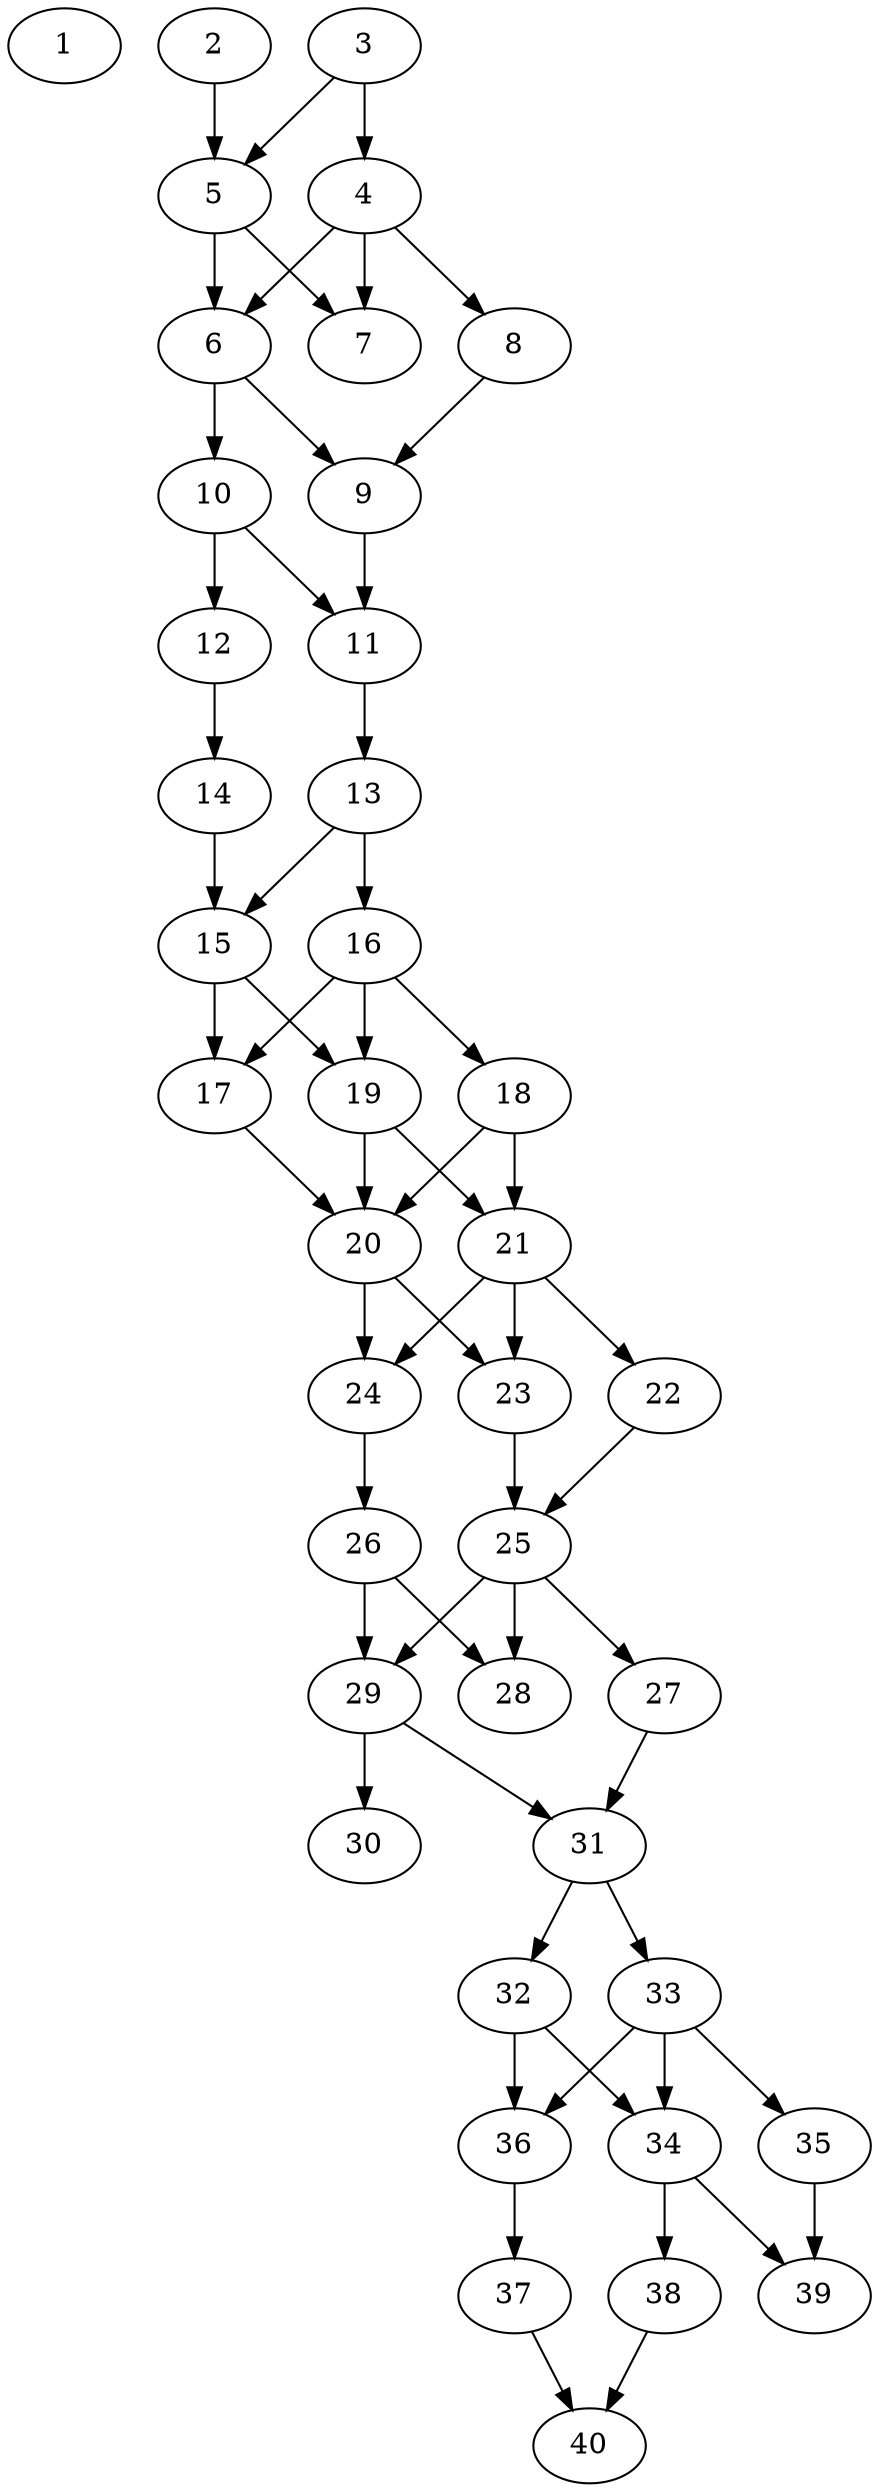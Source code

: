 // DAG automatically generated by daggen at Thu Oct  3 14:06:49 2019
// ./daggen --dot -n 40 --ccr 0.5 --fat 0.3 --regular 0.9 --density 0.7 --mindata 5242880 --maxdata 52428800 
digraph G {
  1 [size="56768512", alpha="0.17", expect_size="28384256"] 
  2 [size="96315392", alpha="0.13", expect_size="48157696"] 
  2 -> 5 [size ="48157696"]
  3 [size="89225216", alpha="0.00", expect_size="44612608"] 
  3 -> 4 [size ="44612608"]
  3 -> 5 [size ="44612608"]
  4 [size="71735296", alpha="0.03", expect_size="35867648"] 
  4 -> 6 [size ="35867648"]
  4 -> 7 [size ="35867648"]
  4 -> 8 [size ="35867648"]
  5 [size="20674560", alpha="0.17", expect_size="10337280"] 
  5 -> 6 [size ="10337280"]
  5 -> 7 [size ="10337280"]
  6 [size="67680256", alpha="0.18", expect_size="33840128"] 
  6 -> 9 [size ="33840128"]
  6 -> 10 [size ="33840128"]
  7 [size="72486912", alpha="0.04", expect_size="36243456"] 
  8 [size="56023040", alpha="0.16", expect_size="28011520"] 
  8 -> 9 [size ="28011520"]
  9 [size="94267392", alpha="0.01", expect_size="47133696"] 
  9 -> 11 [size ="47133696"]
  10 [size="42043392", alpha="0.18", expect_size="21021696"] 
  10 -> 11 [size ="21021696"]
  10 -> 12 [size ="21021696"]
  11 [size="82223104", alpha="0.18", expect_size="41111552"] 
  11 -> 13 [size ="41111552"]
  12 [size="68833280", alpha="0.02", expect_size="34416640"] 
  12 -> 14 [size ="34416640"]
  13 [size="37656576", alpha="0.20", expect_size="18828288"] 
  13 -> 15 [size ="18828288"]
  13 -> 16 [size ="18828288"]
  14 [size="39522304", alpha="0.12", expect_size="19761152"] 
  14 -> 15 [size ="19761152"]
  15 [size="52883456", alpha="0.19", expect_size="26441728"] 
  15 -> 17 [size ="26441728"]
  15 -> 19 [size ="26441728"]
  16 [size="38891520", alpha="0.04", expect_size="19445760"] 
  16 -> 17 [size ="19445760"]
  16 -> 18 [size ="19445760"]
  16 -> 19 [size ="19445760"]
  17 [size="27604992", alpha="0.18", expect_size="13802496"] 
  17 -> 20 [size ="13802496"]
  18 [size="45473792", alpha="0.01", expect_size="22736896"] 
  18 -> 20 [size ="22736896"]
  18 -> 21 [size ="22736896"]
  19 [size="27582464", alpha="0.01", expect_size="13791232"] 
  19 -> 20 [size ="13791232"]
  19 -> 21 [size ="13791232"]
  20 [size="34578432", alpha="0.00", expect_size="17289216"] 
  20 -> 23 [size ="17289216"]
  20 -> 24 [size ="17289216"]
  21 [size="25384960", alpha="0.09", expect_size="12692480"] 
  21 -> 22 [size ="12692480"]
  21 -> 23 [size ="12692480"]
  21 -> 24 [size ="12692480"]
  22 [size="18186240", alpha="0.16", expect_size="9093120"] 
  22 -> 25 [size ="9093120"]
  23 [size="26542080", alpha="0.20", expect_size="13271040"] 
  23 -> 25 [size ="13271040"]
  24 [size="25982976", alpha="0.17", expect_size="12991488"] 
  24 -> 26 [size ="12991488"]
  25 [size="83750912", alpha="0.15", expect_size="41875456"] 
  25 -> 27 [size ="41875456"]
  25 -> 28 [size ="41875456"]
  25 -> 29 [size ="41875456"]
  26 [size="78598144", alpha="0.06", expect_size="39299072"] 
  26 -> 28 [size ="39299072"]
  26 -> 29 [size ="39299072"]
  27 [size="97751040", alpha="0.11", expect_size="48875520"] 
  27 -> 31 [size ="48875520"]
  28 [size="86435840", alpha="0.04", expect_size="43217920"] 
  29 [size="90843136", alpha="0.16", expect_size="45421568"] 
  29 -> 30 [size ="45421568"]
  29 -> 31 [size ="45421568"]
  30 [size="97271808", alpha="0.14", expect_size="48635904"] 
  31 [size="99067904", alpha="0.07", expect_size="49533952"] 
  31 -> 32 [size ="49533952"]
  31 -> 33 [size ="49533952"]
  32 [size="48138240", alpha="0.13", expect_size="24069120"] 
  32 -> 34 [size ="24069120"]
  32 -> 36 [size ="24069120"]
  33 [size="30316544", alpha="0.05", expect_size="15158272"] 
  33 -> 34 [size ="15158272"]
  33 -> 35 [size ="15158272"]
  33 -> 36 [size ="15158272"]
  34 [size="29972480", alpha="0.02", expect_size="14986240"] 
  34 -> 38 [size ="14986240"]
  34 -> 39 [size ="14986240"]
  35 [size="13981696", alpha="0.09", expect_size="6990848"] 
  35 -> 39 [size ="6990848"]
  36 [size="86906880", alpha="0.02", expect_size="43453440"] 
  36 -> 37 [size ="43453440"]
  37 [size="22829056", alpha="0.18", expect_size="11414528"] 
  37 -> 40 [size ="11414528"]
  38 [size="72493056", alpha="0.02", expect_size="36246528"] 
  38 -> 40 [size ="36246528"]
  39 [size="92698624", alpha="0.09", expect_size="46349312"] 
  40 [size="72851456", alpha="0.02", expect_size="36425728"] 
}
